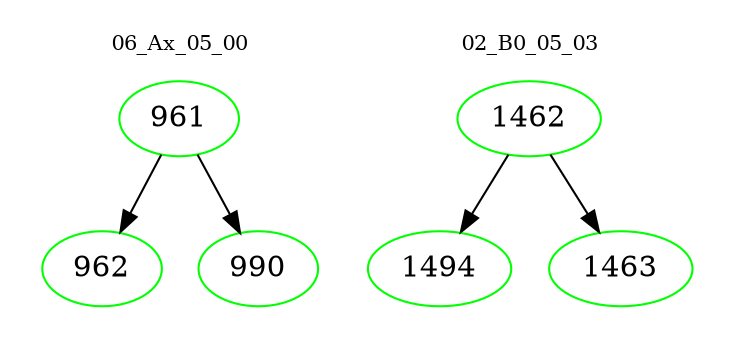 digraph{
subgraph cluster_0 {
color = white
label = "06_Ax_05_00";
fontsize=10;
T0_961 [label="961", color="green"]
T0_961 -> T0_962 [color="black"]
T0_962 [label="962", color="green"]
T0_961 -> T0_990 [color="black"]
T0_990 [label="990", color="green"]
}
subgraph cluster_1 {
color = white
label = "02_B0_05_03";
fontsize=10;
T1_1462 [label="1462", color="green"]
T1_1462 -> T1_1494 [color="black"]
T1_1494 [label="1494", color="green"]
T1_1462 -> T1_1463 [color="black"]
T1_1463 [label="1463", color="green"]
}
}
